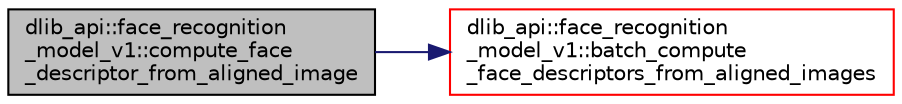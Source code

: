 digraph "dlib_api::face_recognition_model_v1::compute_face_descriptor_from_aligned_image"
{
 // LATEX_PDF_SIZE
  edge [fontname="Helvetica",fontsize="10",labelfontname="Helvetica",labelfontsize="10"];
  node [fontname="Helvetica",fontsize="10",shape=record];
  rankdir="LR";
  Node1 [label="dlib_api::face_recognition\l_model_v1::compute_face\l_descriptor_from_aligned_image",height=0.2,width=0.4,color="black", fillcolor="grey75", style="filled", fontcolor="black",tooltip=" "];
  Node1 -> Node2 [color="midnightblue",fontsize="10",style="solid",fontname="Helvetica"];
  Node2 [label="dlib_api::face_recognition\l_model_v1::batch_compute\l_face_descriptors_from_aligned_images",height=0.2,width=0.4,color="red", fillcolor="white", style="filled",URL="$classdlib__api_1_1face__recognition__model__v1.html#a483b4733076576e482aaadab915b3d9e",tooltip=" "];
}
